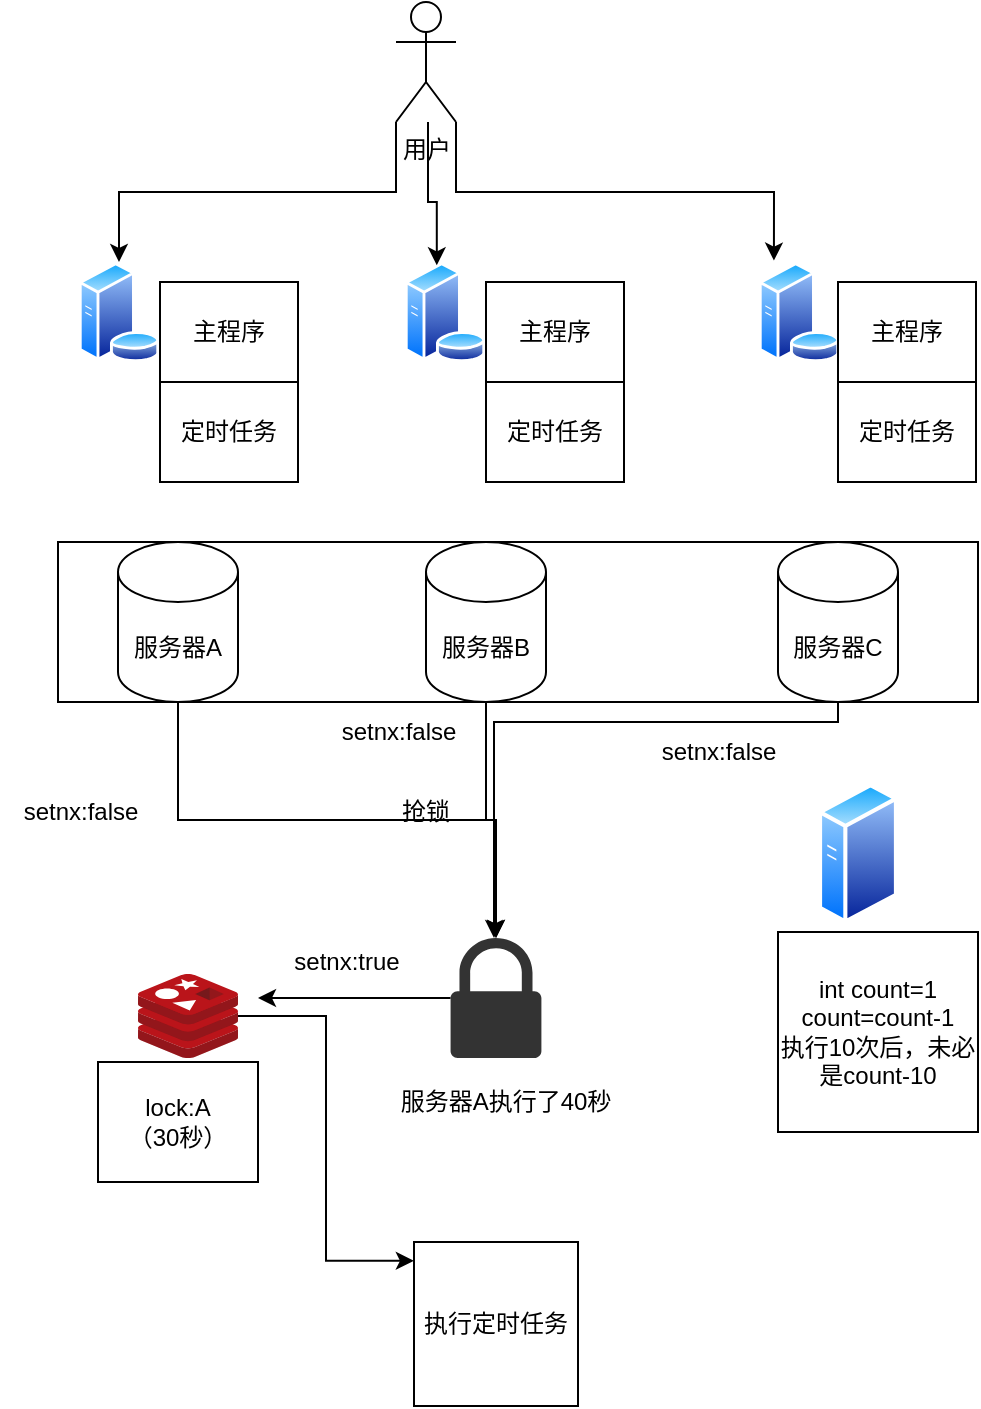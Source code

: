 <mxfile version="24.4.8" type="github">
  <diagram name="第 1 页" id="h5uSdNXz_CgG29KLq9Y8">
    <mxGraphModel dx="989" dy="514" grid="1" gridSize="10" guides="1" tooltips="1" connect="1" arrows="1" fold="1" page="1" pageScale="1" pageWidth="827" pageHeight="1169" math="0" shadow="0">
      <root>
        <mxCell id="0" />
        <mxCell id="1" parent="0" />
        <mxCell id="ZrZEr-ucLDgyxE3sHomG-5" style="edgeStyle=orthogonalEdgeStyle;rounded=0;orthogonalLoop=1;jettySize=auto;html=1;exitX=0;exitY=1;exitDx=0;exitDy=0;exitPerimeter=0;" parent="1" source="ZrZEr-ucLDgyxE3sHomG-1" target="ZrZEr-ucLDgyxE3sHomG-2" edge="1">
          <mxGeometry relative="1" as="geometry" />
        </mxCell>
        <mxCell id="ZrZEr-ucLDgyxE3sHomG-1" value="用户" style="shape=umlActor;verticalLabelPosition=bottom;verticalAlign=top;html=1;outlineConnect=0;" parent="1" vertex="1">
          <mxGeometry x="369" y="40" width="30" height="60" as="geometry" />
        </mxCell>
        <mxCell id="ZrZEr-ucLDgyxE3sHomG-2" value="" style="image;aspect=fixed;perimeter=ellipsePerimeter;html=1;align=center;shadow=0;dashed=0;spacingTop=3;image=img/lib/active_directory/database_server.svg;" parent="1" vertex="1">
          <mxGeometry x="210" y="170" width="41" height="50" as="geometry" />
        </mxCell>
        <mxCell id="ZrZEr-ucLDgyxE3sHomG-3" value="" style="image;aspect=fixed;perimeter=ellipsePerimeter;html=1;align=center;shadow=0;dashed=0;spacingTop=3;image=img/lib/active_directory/database_server.svg;" parent="1" vertex="1">
          <mxGeometry x="373" y="170" width="41" height="50" as="geometry" />
        </mxCell>
        <mxCell id="ZrZEr-ucLDgyxE3sHomG-4" value="" style="image;aspect=fixed;perimeter=ellipsePerimeter;html=1;align=center;shadow=0;dashed=0;spacingTop=3;image=img/lib/active_directory/database_server.svg;" parent="1" vertex="1">
          <mxGeometry x="550" y="170" width="41" height="50" as="geometry" />
        </mxCell>
        <mxCell id="ZrZEr-ucLDgyxE3sHomG-6" style="edgeStyle=orthogonalEdgeStyle;rounded=0;orthogonalLoop=1;jettySize=auto;html=1;entryX=0.4;entryY=0.033;entryDx=0;entryDy=0;entryPerimeter=0;" parent="1" source="ZrZEr-ucLDgyxE3sHomG-1" target="ZrZEr-ucLDgyxE3sHomG-3" edge="1">
          <mxGeometry relative="1" as="geometry">
            <Array as="points">
              <mxPoint x="385" y="140" />
              <mxPoint x="389" y="140" />
            </Array>
          </mxGeometry>
        </mxCell>
        <mxCell id="ZrZEr-ucLDgyxE3sHomG-7" style="edgeStyle=orthogonalEdgeStyle;rounded=0;orthogonalLoop=1;jettySize=auto;html=1;exitX=1;exitY=1;exitDx=0;exitDy=0;exitPerimeter=0;entryX=0.194;entryY=-0.014;entryDx=0;entryDy=0;entryPerimeter=0;" parent="1" source="ZrZEr-ucLDgyxE3sHomG-1" target="ZrZEr-ucLDgyxE3sHomG-4" edge="1">
          <mxGeometry relative="1" as="geometry" />
        </mxCell>
        <mxCell id="ZrZEr-ucLDgyxE3sHomG-8" value="主程序" style="rounded=0;whiteSpace=wrap;html=1;" parent="1" vertex="1">
          <mxGeometry x="251" y="180" width="69" height="50" as="geometry" />
        </mxCell>
        <mxCell id="ZrZEr-ucLDgyxE3sHomG-9" value="定时任务" style="rounded=0;whiteSpace=wrap;html=1;" parent="1" vertex="1">
          <mxGeometry x="251" y="230" width="69" height="50" as="geometry" />
        </mxCell>
        <mxCell id="ZrZEr-ucLDgyxE3sHomG-11" value="主程序" style="rounded=0;whiteSpace=wrap;html=1;" parent="1" vertex="1">
          <mxGeometry x="414" y="180" width="69" height="50" as="geometry" />
        </mxCell>
        <mxCell id="ZrZEr-ucLDgyxE3sHomG-12" value="定时任务" style="rounded=0;whiteSpace=wrap;html=1;" parent="1" vertex="1">
          <mxGeometry x="414" y="230" width="69" height="50" as="geometry" />
        </mxCell>
        <mxCell id="ZrZEr-ucLDgyxE3sHomG-13" value="主程序" style="rounded=0;whiteSpace=wrap;html=1;" parent="1" vertex="1">
          <mxGeometry x="590" y="180" width="69" height="50" as="geometry" />
        </mxCell>
        <mxCell id="ZrZEr-ucLDgyxE3sHomG-14" value="定时任务" style="rounded=0;whiteSpace=wrap;html=1;" parent="1" vertex="1">
          <mxGeometry x="590" y="230" width="69" height="50" as="geometry" />
        </mxCell>
        <mxCell id="ZrZEr-ucLDgyxE3sHomG-15" value="" style="rounded=0;whiteSpace=wrap;html=1;" parent="1" vertex="1">
          <mxGeometry x="200" y="310" width="460" height="80" as="geometry" />
        </mxCell>
        <mxCell id="ZrZEr-ucLDgyxE3sHomG-24" style="edgeStyle=orthogonalEdgeStyle;rounded=0;orthogonalLoop=1;jettySize=auto;html=1;exitX=0.5;exitY=1;exitDx=0;exitDy=0;exitPerimeter=0;" parent="1" source="ZrZEr-ucLDgyxE3sHomG-16" target="ZrZEr-ucLDgyxE3sHomG-19" edge="1">
          <mxGeometry relative="1" as="geometry" />
        </mxCell>
        <mxCell id="ZrZEr-ucLDgyxE3sHomG-16" value="服务器A" style="shape=cylinder3;whiteSpace=wrap;html=1;boundedLbl=1;backgroundOutline=1;size=15;" parent="1" vertex="1">
          <mxGeometry x="230" y="310" width="60" height="80" as="geometry" />
        </mxCell>
        <mxCell id="ZrZEr-ucLDgyxE3sHomG-23" style="edgeStyle=orthogonalEdgeStyle;rounded=0;orthogonalLoop=1;jettySize=auto;html=1;" parent="1" source="ZrZEr-ucLDgyxE3sHomG-17" target="ZrZEr-ucLDgyxE3sHomG-19" edge="1">
          <mxGeometry relative="1" as="geometry" />
        </mxCell>
        <mxCell id="ZrZEr-ucLDgyxE3sHomG-17" value="服务器B" style="shape=cylinder3;whiteSpace=wrap;html=1;boundedLbl=1;backgroundOutline=1;size=15;" parent="1" vertex="1">
          <mxGeometry x="384" y="310" width="60" height="80" as="geometry" />
        </mxCell>
        <mxCell id="ZrZEr-ucLDgyxE3sHomG-25" style="edgeStyle=orthogonalEdgeStyle;rounded=0;orthogonalLoop=1;jettySize=auto;html=1;" parent="1" source="ZrZEr-ucLDgyxE3sHomG-18" target="ZrZEr-ucLDgyxE3sHomG-19" edge="1">
          <mxGeometry relative="1" as="geometry">
            <Array as="points">
              <mxPoint x="590" y="400" />
              <mxPoint x="418" y="400" />
            </Array>
          </mxGeometry>
        </mxCell>
        <mxCell id="ZrZEr-ucLDgyxE3sHomG-18" value="服务器C" style="shape=cylinder3;whiteSpace=wrap;html=1;boundedLbl=1;backgroundOutline=1;size=15;" parent="1" vertex="1">
          <mxGeometry x="560" y="310" width="60" height="80" as="geometry" />
        </mxCell>
        <mxCell id="nFGpDfKgTvFEV3B7aKJz-6" style="edgeStyle=orthogonalEdgeStyle;rounded=0;orthogonalLoop=1;jettySize=auto;html=1;" edge="1" parent="1" source="ZrZEr-ucLDgyxE3sHomG-19">
          <mxGeometry relative="1" as="geometry">
            <mxPoint x="300" y="538" as="targetPoint" />
          </mxGeometry>
        </mxCell>
        <mxCell id="ZrZEr-ucLDgyxE3sHomG-19" value="" style="sketch=0;pointerEvents=1;shadow=0;dashed=0;html=1;strokeColor=none;fillColor=#333333;labelPosition=center;verticalLabelPosition=bottom;verticalAlign=top;outlineConnect=0;align=center;shape=mxgraph.office.security.lock_protected;" parent="1" vertex="1">
          <mxGeometry x="396.29" y="508" width="45.41" height="60" as="geometry" />
        </mxCell>
        <mxCell id="ZrZEr-ucLDgyxE3sHomG-26" value="抢锁" style="text;html=1;align=center;verticalAlign=middle;whiteSpace=wrap;rounded=0;" parent="1" vertex="1">
          <mxGeometry x="354" y="430" width="60" height="30" as="geometry" />
        </mxCell>
        <mxCell id="ZrZEr-ucLDgyxE3sHomG-27" value="执行定时任务" style="whiteSpace=wrap;html=1;aspect=fixed;" parent="1" vertex="1">
          <mxGeometry x="378" y="660" width="82" height="82" as="geometry" />
        </mxCell>
        <mxCell id="ZrZEr-ucLDgyxE3sHomG-29" value="" style="image;aspect=fixed;perimeter=ellipsePerimeter;html=1;align=center;shadow=0;dashed=0;spacingTop=3;image=img/lib/active_directory/generic_server.svg;" parent="1" vertex="1">
          <mxGeometry x="580" y="430" width="40" height="71.43" as="geometry" />
        </mxCell>
        <mxCell id="ZrZEr-ucLDgyxE3sHomG-30" value="int count=1&lt;div&gt;count=count-1&lt;/div&gt;&lt;div&gt;执行10次后，未必是count-10&lt;/div&gt;" style="whiteSpace=wrap;html=1;aspect=fixed;" parent="1" vertex="1">
          <mxGeometry x="560" y="505" width="100" height="100" as="geometry" />
        </mxCell>
        <mxCell id="nFGpDfKgTvFEV3B7aKJz-1" value="" style="image;sketch=0;aspect=fixed;html=1;points=[];align=center;fontSize=12;image=img/lib/mscae/Cache_Redis_Product.svg;" vertex="1" parent="1">
          <mxGeometry x="240" y="526" width="50" height="42" as="geometry" />
        </mxCell>
        <mxCell id="nFGpDfKgTvFEV3B7aKJz-3" value="setnx:true" style="text;html=1;align=center;verticalAlign=middle;resizable=0;points=[];autosize=1;strokeColor=none;fillColor=none;" vertex="1" parent="1">
          <mxGeometry x="304" y="505" width="80" height="30" as="geometry" />
        </mxCell>
        <mxCell id="nFGpDfKgTvFEV3B7aKJz-4" style="edgeStyle=orthogonalEdgeStyle;rounded=0;orthogonalLoop=1;jettySize=auto;html=1;entryX=-0.001;entryY=0.115;entryDx=0;entryDy=0;entryPerimeter=0;" edge="1" parent="1" source="nFGpDfKgTvFEV3B7aKJz-1" target="ZrZEr-ucLDgyxE3sHomG-27">
          <mxGeometry relative="1" as="geometry" />
        </mxCell>
        <mxCell id="nFGpDfKgTvFEV3B7aKJz-5" value="setnx:false" style="text;html=1;align=center;verticalAlign=middle;resizable=0;points=[];autosize=1;strokeColor=none;fillColor=none;" vertex="1" parent="1">
          <mxGeometry x="490" y="400" width="80" height="30" as="geometry" />
        </mxCell>
        <mxCell id="nFGpDfKgTvFEV3B7aKJz-7" value="setnx:false" style="text;html=1;align=center;verticalAlign=middle;resizable=0;points=[];autosize=1;strokeColor=none;fillColor=none;" vertex="1" parent="1">
          <mxGeometry x="330" y="390" width="80" height="30" as="geometry" />
        </mxCell>
        <mxCell id="nFGpDfKgTvFEV3B7aKJz-8" value="setnx:false" style="text;html=1;align=center;verticalAlign=middle;resizable=0;points=[];autosize=1;strokeColor=none;fillColor=none;" vertex="1" parent="1">
          <mxGeometry x="171" y="430" width="80" height="30" as="geometry" />
        </mxCell>
        <mxCell id="nFGpDfKgTvFEV3B7aKJz-9" value="lock:A&lt;br&gt;（30秒）" style="rounded=0;whiteSpace=wrap;html=1;" vertex="1" parent="1">
          <mxGeometry x="220" y="570" width="80" height="60" as="geometry" />
        </mxCell>
        <mxCell id="nFGpDfKgTvFEV3B7aKJz-12" value="服务器A执行了40秒" style="text;html=1;align=center;verticalAlign=middle;whiteSpace=wrap;rounded=0;" vertex="1" parent="1">
          <mxGeometry x="369" y="575" width="110" height="30" as="geometry" />
        </mxCell>
      </root>
    </mxGraphModel>
  </diagram>
</mxfile>
